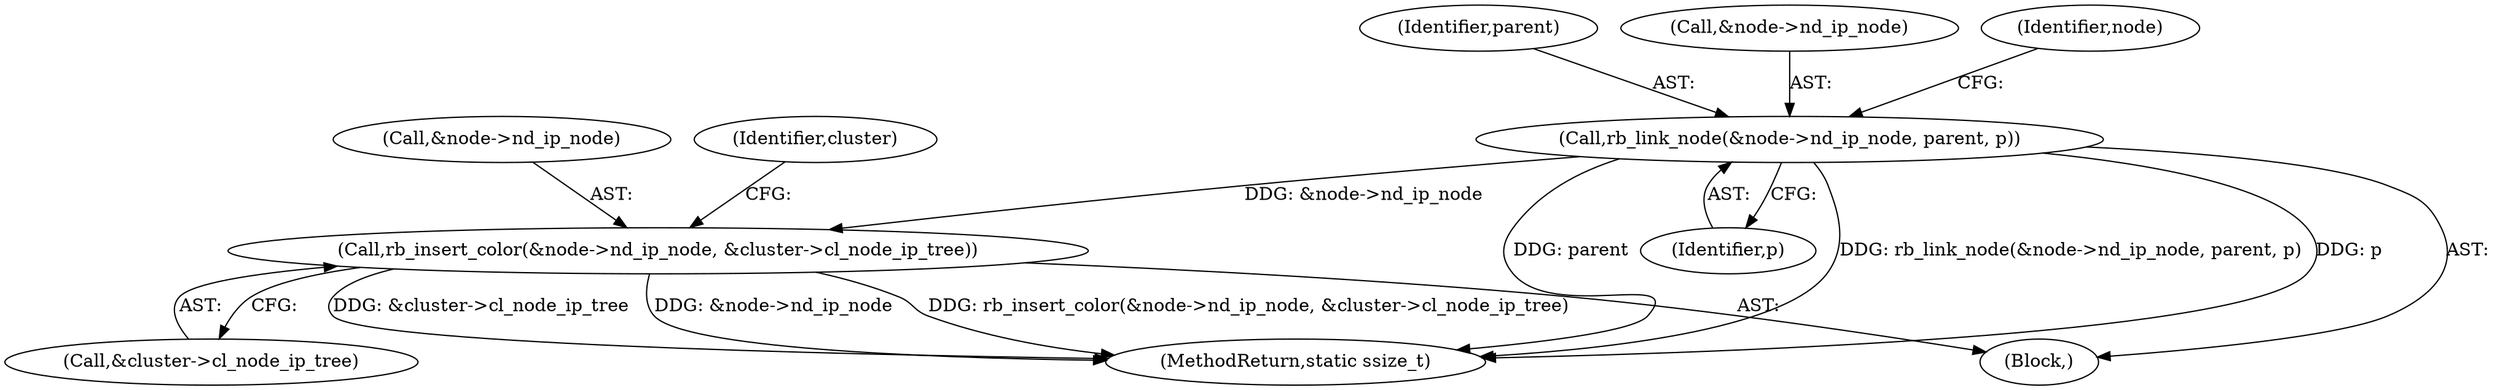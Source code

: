 digraph "0_linux_853bc26a7ea39e354b9f8889ae7ad1492ffa28d2@pointer" {
"1000232" [label="(Call,rb_insert_color(&node->nd_ip_node, &cluster->cl_node_ip_tree))"];
"1000225" [label="(Call,rb_link_node(&node->nd_ip_node, parent, p))"];
"1000225" [label="(Call,rb_link_node(&node->nd_ip_node, parent, p))"];
"1000237" [label="(Call,&cluster->cl_node_ip_tree)"];
"1000233" [label="(Call,&node->nd_ip_node)"];
"1000224" [label="(Block,)"];
"1000230" [label="(Identifier,parent)"];
"1000244" [label="(Identifier,cluster)"];
"1000262" [label="(MethodReturn,static ssize_t)"];
"1000226" [label="(Call,&node->nd_ip_node)"];
"1000235" [label="(Identifier,node)"];
"1000231" [label="(Identifier,p)"];
"1000232" [label="(Call,rb_insert_color(&node->nd_ip_node, &cluster->cl_node_ip_tree))"];
"1000232" -> "1000224"  [label="AST: "];
"1000232" -> "1000237"  [label="CFG: "];
"1000233" -> "1000232"  [label="AST: "];
"1000237" -> "1000232"  [label="AST: "];
"1000244" -> "1000232"  [label="CFG: "];
"1000232" -> "1000262"  [label="DDG: rb_insert_color(&node->nd_ip_node, &cluster->cl_node_ip_tree)"];
"1000232" -> "1000262"  [label="DDG: &cluster->cl_node_ip_tree"];
"1000232" -> "1000262"  [label="DDG: &node->nd_ip_node"];
"1000225" -> "1000232"  [label="DDG: &node->nd_ip_node"];
"1000225" -> "1000224"  [label="AST: "];
"1000225" -> "1000231"  [label="CFG: "];
"1000226" -> "1000225"  [label="AST: "];
"1000230" -> "1000225"  [label="AST: "];
"1000231" -> "1000225"  [label="AST: "];
"1000235" -> "1000225"  [label="CFG: "];
"1000225" -> "1000262"  [label="DDG: rb_link_node(&node->nd_ip_node, parent, p)"];
"1000225" -> "1000262"  [label="DDG: p"];
"1000225" -> "1000262"  [label="DDG: parent"];
}
